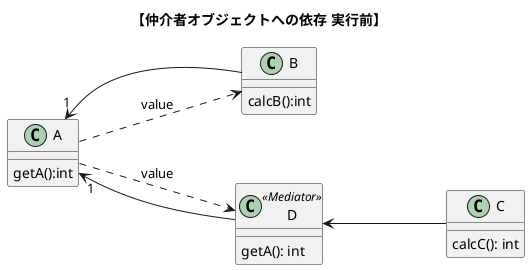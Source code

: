 @startuml map_class_push_CFD
title "【仲介者オブジェクトへの依存 実行前】"
left to right direction

class "A"{
    getA():int
}
class "B"{
    calcB():int
}
class "C"{
    calcC(): int
}
class "D"<<Mediator>>{
    getA(): int
}

"A" "1"<--- "B" 
"A" ...> "B" : value
"A" ...> "D" : value
"A" "1" <--- "D"
"D" <--- "C"


@enduml